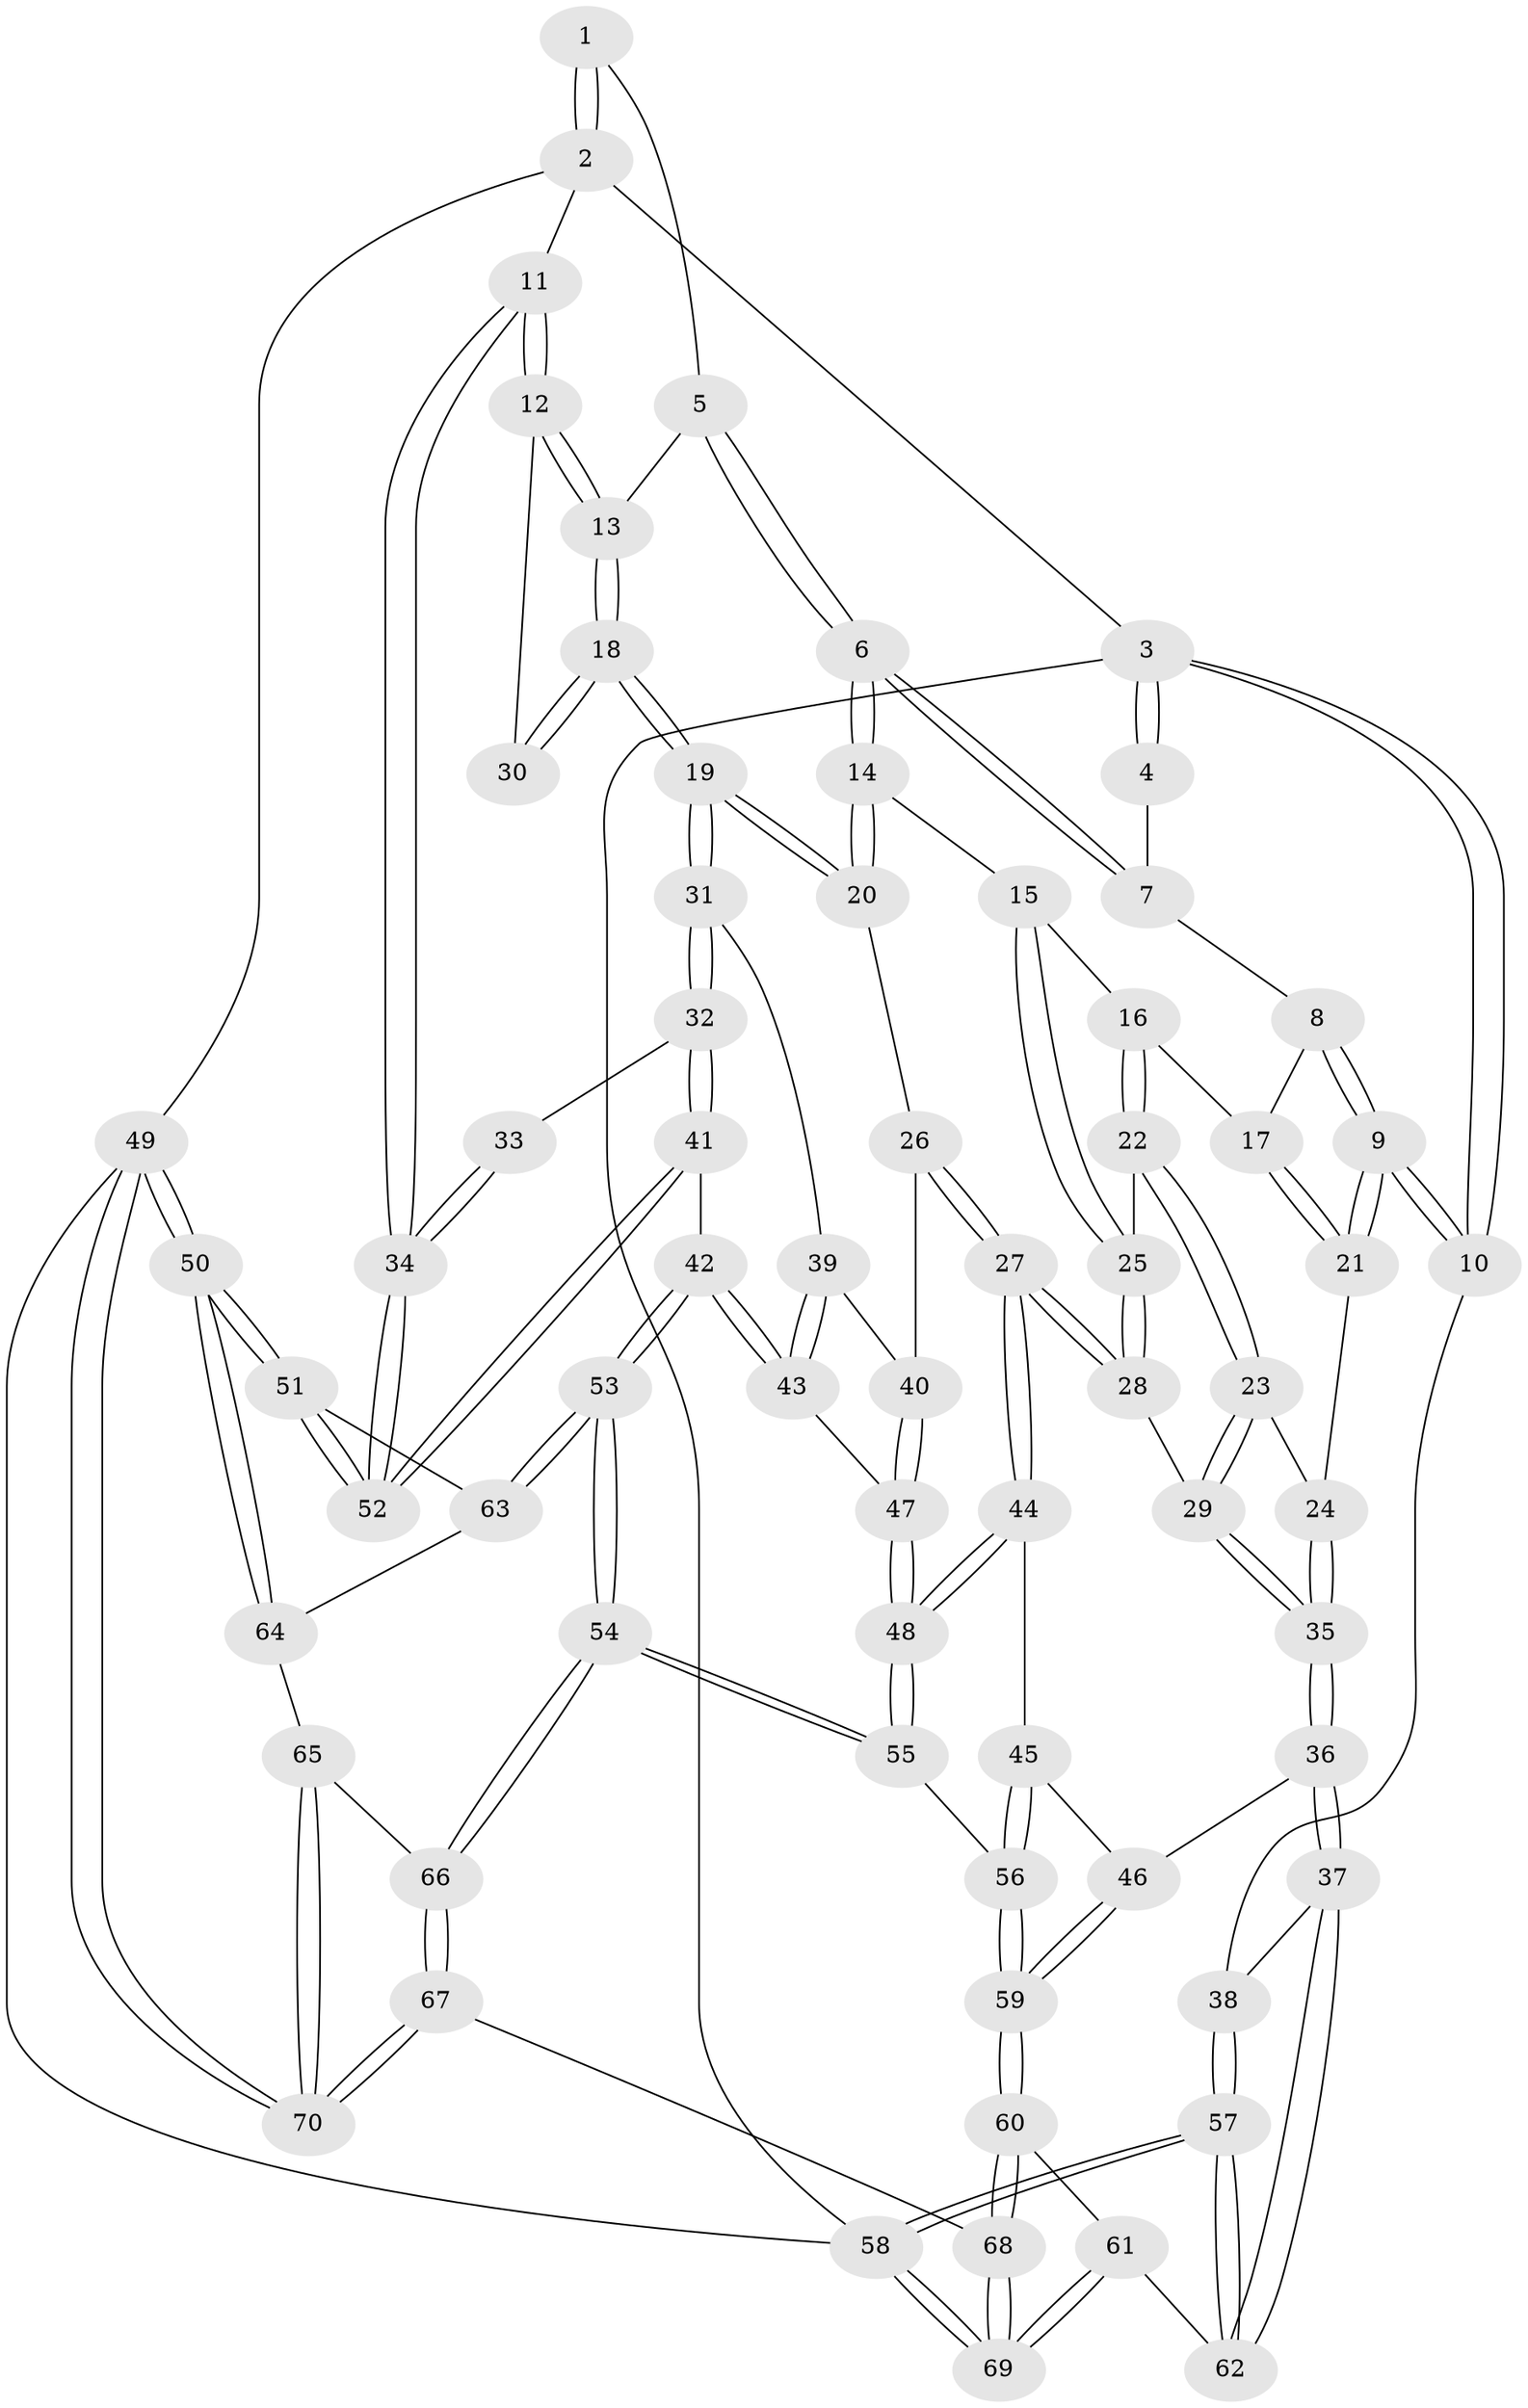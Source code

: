 // coarse degree distribution, {4: 0.39473684210526316, 6: 0.05263157894736842, 8: 0.02631578947368421, 5: 0.2894736842105263, 3: 0.23684210526315788}
// Generated by graph-tools (version 1.1) at 2025/24/03/03/25 07:24:33]
// undirected, 70 vertices, 172 edges
graph export_dot {
graph [start="1"]
  node [color=gray90,style=filled];
  1 [pos="+0.5755487544012116+0"];
  2 [pos="+1+0"];
  3 [pos="+0+0"];
  4 [pos="+0.18430576142855332+0"];
  5 [pos="+0.5741437379615684+0"];
  6 [pos="+0.4930041481899847+0.06992589288263844"];
  7 [pos="+0.19968544006778657+0"];
  8 [pos="+0.19872217992417388+0"];
  9 [pos="+0+0.27868090812630025"];
  10 [pos="+0+0.28866707346813586"];
  11 [pos="+1+0"];
  12 [pos="+1+0"];
  13 [pos="+0.7317060725995268+0.09321085127843112"];
  14 [pos="+0.47929508589221537+0.10833553193156738"];
  15 [pos="+0.4474257718494449+0.1210894943946491"];
  16 [pos="+0.2989235590222456+0.10619999099090284"];
  17 [pos="+0.2680826795712337+0.09364366173267051"];
  18 [pos="+0.7371032637761719+0.19445361397424016"];
  19 [pos="+0.7030835190506388+0.2672704809695596"];
  20 [pos="+0.571794600035953+0.24575867378687277"];
  21 [pos="+0.16991049051421428+0.270278892656452"];
  22 [pos="+0.3039717567705723+0.24403139555407438"];
  23 [pos="+0.24524946397767633+0.2851745190929556"];
  24 [pos="+0.1893611450102792+0.2790080396544079"];
  25 [pos="+0.37942542537741447+0.23543541803526116"];
  26 [pos="+0.51733652954037+0.3184857343527704"];
  27 [pos="+0.4473283390678138+0.36946414901297875"];
  28 [pos="+0.40851023968703576+0.34775814707785235"];
  29 [pos="+0.3224033009807151+0.3552224285169396"];
  30 [pos="+0.935101507687923+0.15669897834593347"];
  31 [pos="+0.7152510273297068+0.28871970621590526"];
  32 [pos="+0.8382075745455724+0.40099372771021813"];
  33 [pos="+0.9140779968000198+0.24058504638215517"];
  34 [pos="+1+0.4020965108143883"];
  35 [pos="+0.2549265877593903+0.5093453568489865"];
  36 [pos="+0.25293410479589434+0.524731166800806"];
  37 [pos="+0.21165395005827237+0.5394774245585722"];
  38 [pos="+0+0.38764383168140765"];
  39 [pos="+0.7145858537997599+0.2896415644481991"];
  40 [pos="+0.584578453056861+0.41139428151288926"];
  41 [pos="+0.8634008505334956+0.45014577597731004"];
  42 [pos="+0.7537982391736471+0.5762718398610797"];
  43 [pos="+0.6139047093095653+0.47348893741324166"];
  44 [pos="+0.45119905708936253+0.4487438827294409"];
  45 [pos="+0.4434582512291567+0.45690781226205235"];
  46 [pos="+0.34173356043535996+0.5500653028734315"];
  47 [pos="+0.589895055981333+0.46820944231402106"];
  48 [pos="+0.5331283638872132+0.48637953635835735"];
  49 [pos="+1+1"];
  50 [pos="+1+0.8031947056592469"];
  51 [pos="+1+0.5529533534818369"];
  52 [pos="+1+0.49363791687031694"];
  53 [pos="+0.7153940703850569+0.6992165991727654"];
  54 [pos="+0.639886859644226+0.7554657086840556"];
  55 [pos="+0.5528870571966051+0.7370016005206853"];
  56 [pos="+0.5496135812907251+0.7371809769709361"];
  57 [pos="+0+1"];
  58 [pos="+0+1"];
  59 [pos="+0.45664380529335585+0.7455678667379193"];
  60 [pos="+0.4504624985889928+0.7507934350004152"];
  61 [pos="+0.368934336264788+0.7741026226769049"];
  62 [pos="+0.13313648788069607+0.8021468822104432"];
  63 [pos="+0.7903516566156138+0.724752258697832"];
  64 [pos="+0.8557091419037024+0.7642682427755868"];
  65 [pos="+0.8863481034213013+0.8926280667491041"];
  66 [pos="+0.6682254913279463+0.8926416162140988"];
  67 [pos="+0.6775697410086073+1"];
  68 [pos="+0.40011566599578424+1"];
  69 [pos="+0.2384736742889755+1"];
  70 [pos="+1+1"];
  1 -- 2;
  1 -- 2;
  1 -- 5;
  2 -- 3;
  2 -- 11;
  2 -- 49;
  3 -- 4;
  3 -- 4;
  3 -- 10;
  3 -- 10;
  3 -- 58;
  4 -- 7;
  5 -- 6;
  5 -- 6;
  5 -- 13;
  6 -- 7;
  6 -- 7;
  6 -- 14;
  6 -- 14;
  7 -- 8;
  8 -- 9;
  8 -- 9;
  8 -- 17;
  9 -- 10;
  9 -- 10;
  9 -- 21;
  9 -- 21;
  10 -- 38;
  11 -- 12;
  11 -- 12;
  11 -- 34;
  11 -- 34;
  12 -- 13;
  12 -- 13;
  12 -- 30;
  13 -- 18;
  13 -- 18;
  14 -- 15;
  14 -- 20;
  14 -- 20;
  15 -- 16;
  15 -- 25;
  15 -- 25;
  16 -- 17;
  16 -- 22;
  16 -- 22;
  17 -- 21;
  17 -- 21;
  18 -- 19;
  18 -- 19;
  18 -- 30;
  18 -- 30;
  19 -- 20;
  19 -- 20;
  19 -- 31;
  19 -- 31;
  20 -- 26;
  21 -- 24;
  22 -- 23;
  22 -- 23;
  22 -- 25;
  23 -- 24;
  23 -- 29;
  23 -- 29;
  24 -- 35;
  24 -- 35;
  25 -- 28;
  25 -- 28;
  26 -- 27;
  26 -- 27;
  26 -- 40;
  27 -- 28;
  27 -- 28;
  27 -- 44;
  27 -- 44;
  28 -- 29;
  29 -- 35;
  29 -- 35;
  31 -- 32;
  31 -- 32;
  31 -- 39;
  32 -- 33;
  32 -- 41;
  32 -- 41;
  33 -- 34;
  33 -- 34;
  34 -- 52;
  34 -- 52;
  35 -- 36;
  35 -- 36;
  36 -- 37;
  36 -- 37;
  36 -- 46;
  37 -- 38;
  37 -- 62;
  37 -- 62;
  38 -- 57;
  38 -- 57;
  39 -- 40;
  39 -- 43;
  39 -- 43;
  40 -- 47;
  40 -- 47;
  41 -- 42;
  41 -- 52;
  41 -- 52;
  42 -- 43;
  42 -- 43;
  42 -- 53;
  42 -- 53;
  43 -- 47;
  44 -- 45;
  44 -- 48;
  44 -- 48;
  45 -- 46;
  45 -- 56;
  45 -- 56;
  46 -- 59;
  46 -- 59;
  47 -- 48;
  47 -- 48;
  48 -- 55;
  48 -- 55;
  49 -- 50;
  49 -- 50;
  49 -- 70;
  49 -- 70;
  49 -- 58;
  50 -- 51;
  50 -- 51;
  50 -- 64;
  50 -- 64;
  51 -- 52;
  51 -- 52;
  51 -- 63;
  53 -- 54;
  53 -- 54;
  53 -- 63;
  53 -- 63;
  54 -- 55;
  54 -- 55;
  54 -- 66;
  54 -- 66;
  55 -- 56;
  56 -- 59;
  56 -- 59;
  57 -- 58;
  57 -- 58;
  57 -- 62;
  57 -- 62;
  58 -- 69;
  58 -- 69;
  59 -- 60;
  59 -- 60;
  60 -- 61;
  60 -- 68;
  60 -- 68;
  61 -- 62;
  61 -- 69;
  61 -- 69;
  63 -- 64;
  64 -- 65;
  65 -- 66;
  65 -- 70;
  65 -- 70;
  66 -- 67;
  66 -- 67;
  67 -- 68;
  67 -- 70;
  67 -- 70;
  68 -- 69;
  68 -- 69;
}
